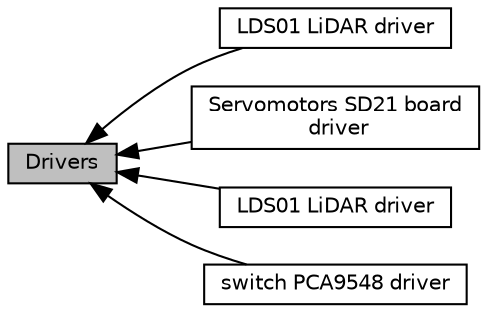 digraph "Drivers"
{
  bgcolor="transparent";
  edge [fontname="Helvetica",fontsize="10",labelfontname="Helvetica",labelfontsize="10"];
  node [fontname="Helvetica",fontsize="10",shape=box];
  rankdir=LR;
  Node3 [label="LDS01 LiDAR driver",height=0.2,width=0.4,color="black",URL="$group__driver__lds01__dma.html",tooltip="LDS01 (aka HLS-LFCD2) LiDAR driver."];
  Node5 [label="Servomotors SD21 board\l driver",height=0.2,width=0.4,color="black",URL="$group__sd21.html",tooltip="Servomotors SD21 board driver."];
  Node1 [label="Drivers",height=0.2,width=0.4,color="black", fillcolor="grey75", style="filled", fontcolor="black",tooltip=" "];
  Node2 [label="LDS01 LiDAR driver",height=0.2,width=0.4,color="black",URL="$group__driver__lds01.html",tooltip="LDS01 (aka HLS-LFCD2) LiDAR driver."];
  Node4 [label="switch PCA9548 driver",height=0.2,width=0.4,color="black",URL="$group__I2C.html",tooltip="I2C switch PCA9548 driver."];
  Node1->Node2 [shape=plaintext, dir="back", style="solid"];
  Node1->Node3 [shape=plaintext, dir="back", style="solid"];
  Node1->Node4 [shape=plaintext, dir="back", style="solid"];
  Node1->Node5 [shape=plaintext, dir="back", style="solid"];
}
